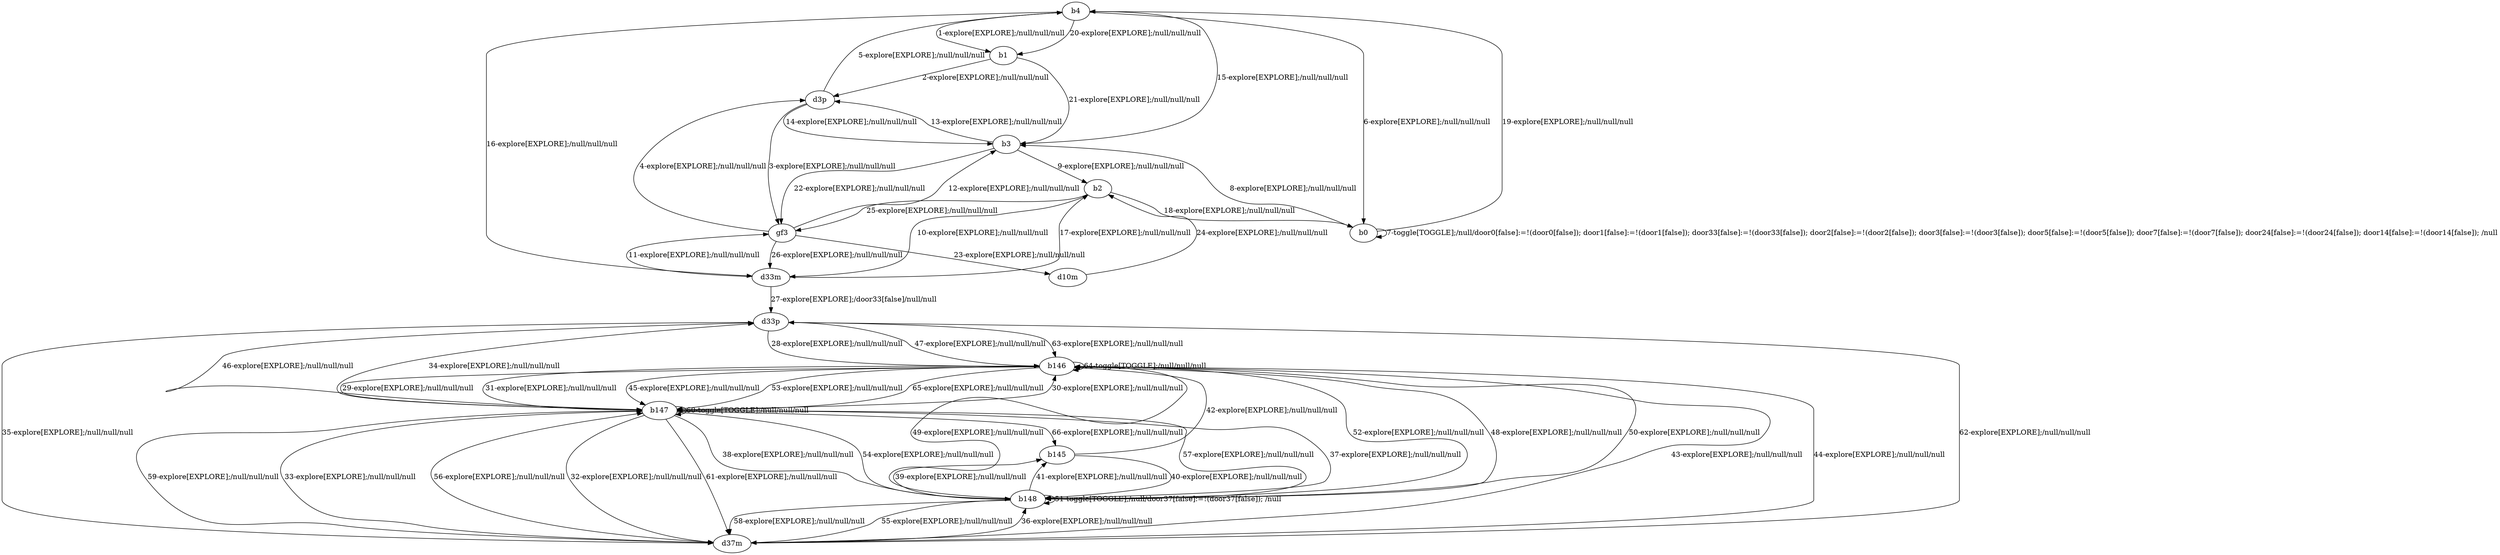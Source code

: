 # Total number of goals covered by this test: 4
# b147 --> b145
# b146 --> b147
# d37m --> b148
# b148 --> b147

digraph g {
"b4" -> "b1" [label = "1-explore[EXPLORE];/null/null/null"];
"b1" -> "d3p" [label = "2-explore[EXPLORE];/null/null/null"];
"d3p" -> "gf3" [label = "3-explore[EXPLORE];/null/null/null"];
"gf3" -> "d3p" [label = "4-explore[EXPLORE];/null/null/null"];
"d3p" -> "b4" [label = "5-explore[EXPLORE];/null/null/null"];
"b4" -> "b0" [label = "6-explore[EXPLORE];/null/null/null"];
"b0" -> "b0" [label = "7-toggle[TOGGLE];/null/door0[false]:=!(door0[false]); door1[false]:=!(door1[false]); door33[false]:=!(door33[false]); door2[false]:=!(door2[false]); door3[false]:=!(door3[false]); door5[false]:=!(door5[false]); door7[false]:=!(door7[false]); door24[false]:=!(door24[false]); door14[false]:=!(door14[false]); /null"];
"b0" -> "b3" [label = "8-explore[EXPLORE];/null/null/null"];
"b3" -> "b2" [label = "9-explore[EXPLORE];/null/null/null"];
"b2" -> "d33m" [label = "10-explore[EXPLORE];/null/null/null"];
"d33m" -> "gf3" [label = "11-explore[EXPLORE];/null/null/null"];
"gf3" -> "b3" [label = "12-explore[EXPLORE];/null/null/null"];
"b3" -> "d3p" [label = "13-explore[EXPLORE];/null/null/null"];
"d3p" -> "b3" [label = "14-explore[EXPLORE];/null/null/null"];
"b3" -> "b4" [label = "15-explore[EXPLORE];/null/null/null"];
"b4" -> "d33m" [label = "16-explore[EXPLORE];/null/null/null"];
"d33m" -> "b2" [label = "17-explore[EXPLORE];/null/null/null"];
"b2" -> "b0" [label = "18-explore[EXPLORE];/null/null/null"];
"b0" -> "b4" [label = "19-explore[EXPLORE];/null/null/null"];
"b4" -> "b1" [label = "20-explore[EXPLORE];/null/null/null"];
"b1" -> "b3" [label = "21-explore[EXPLORE];/null/null/null"];
"b3" -> "gf3" [label = "22-explore[EXPLORE];/null/null/null"];
"gf3" -> "d10m" [label = "23-explore[EXPLORE];/null/null/null"];
"d10m" -> "b2" [label = "24-explore[EXPLORE];/null/null/null"];
"b2" -> "gf3" [label = "25-explore[EXPLORE];/null/null/null"];
"gf3" -> "d33m" [label = "26-explore[EXPLORE];/null/null/null"];
"d33m" -> "d33p" [label = "27-explore[EXPLORE];/door33[false]/null/null"];
"d33p" -> "b146" [label = "28-explore[EXPLORE];/null/null/null"];
"b146" -> "b147" [label = "29-explore[EXPLORE];/null/null/null"];
"b147" -> "b146" [label = "30-explore[EXPLORE];/null/null/null"];
"b146" -> "b147" [label = "31-explore[EXPLORE];/null/null/null"];
"b147" -> "d37m" [label = "32-explore[EXPLORE];/null/null/null"];
"d37m" -> "b147" [label = "33-explore[EXPLORE];/null/null/null"];
"b147" -> "d33p" [label = "34-explore[EXPLORE];/null/null/null"];
"d33p" -> "d37m" [label = "35-explore[EXPLORE];/null/null/null"];
"d37m" -> "b148" [label = "36-explore[EXPLORE];/null/null/null"];
"b148" -> "b147" [label = "37-explore[EXPLORE];/null/null/null"];
"b147" -> "b148" [label = "38-explore[EXPLORE];/null/null/null"];
"b148" -> "b145" [label = "39-explore[EXPLORE];/null/null/null"];
"b145" -> "b148" [label = "40-explore[EXPLORE];/null/null/null"];
"b148" -> "b145" [label = "41-explore[EXPLORE];/null/null/null"];
"b145" -> "b146" [label = "42-explore[EXPLORE];/null/null/null"];
"b146" -> "d37m" [label = "43-explore[EXPLORE];/null/null/null"];
"d37m" -> "b146" [label = "44-explore[EXPLORE];/null/null/null"];
"b146" -> "b147" [label = "45-explore[EXPLORE];/null/null/null"];
"b147" -> "d33p" [label = "46-explore[EXPLORE];/null/null/null"];
"d33p" -> "b146" [label = "47-explore[EXPLORE];/null/null/null"];
"b146" -> "b148" [label = "48-explore[EXPLORE];/null/null/null"];
"b148" -> "b146" [label = "49-explore[EXPLORE];/null/null/null"];
"b146" -> "b148" [label = "50-explore[EXPLORE];/null/null/null"];
"b148" -> "b148" [label = "51-toggle[TOGGLE];/null/door37[false]:=!(door37[false]); /null"];
"b148" -> "b146" [label = "52-explore[EXPLORE];/null/null/null"];
"b146" -> "b147" [label = "53-explore[EXPLORE];/null/null/null"];
"b147" -> "b148" [label = "54-explore[EXPLORE];/null/null/null"];
"b148" -> "d37m" [label = "55-explore[EXPLORE];/null/null/null"];
"d37m" -> "b147" [label = "56-explore[EXPLORE];/null/null/null"];
"b147" -> "b148" [label = "57-explore[EXPLORE];/null/null/null"];
"b148" -> "d37m" [label = "58-explore[EXPLORE];/null/null/null"];
"d37m" -> "b147" [label = "59-explore[EXPLORE];/null/null/null"];
"b147" -> "b147" [label = "60-toggle[TOGGLE];/null/null/null"];
"b147" -> "d37m" [label = "61-explore[EXPLORE];/null/null/null"];
"d37m" -> "d33p" [label = "62-explore[EXPLORE];/null/null/null"];
"d33p" -> "b146" [label = "63-explore[EXPLORE];/null/null/null"];
"b146" -> "b146" [label = "64-toggle[TOGGLE];/null/null/null"];
"b146" -> "b147" [label = "65-explore[EXPLORE];/null/null/null"];
"b147" -> "b145" [label = "66-explore[EXPLORE];/null/null/null"];
}